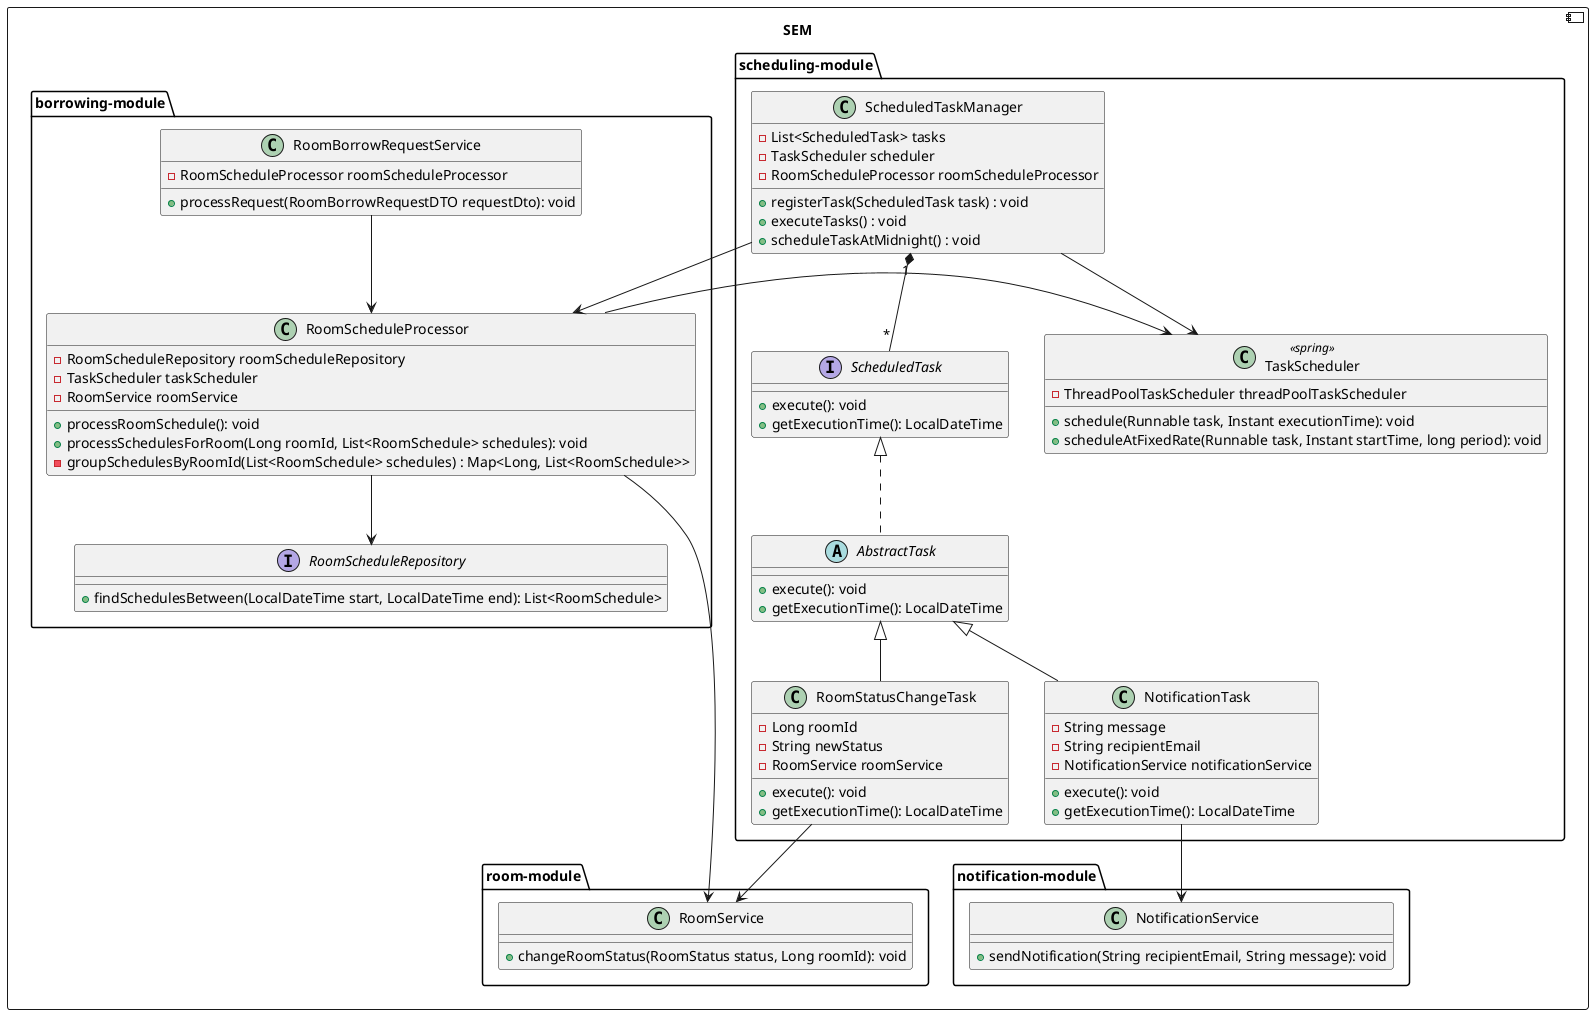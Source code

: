 @startuml
component SEM {
package scheduling-module {
    class ScheduledTaskManager {
        - List<ScheduledTask> tasks
        - TaskScheduler scheduler
        - RoomScheduleProcessor roomScheduleProcessor
        + registerTask(ScheduledTask task) : void
        + executeTasks() : void
        + scheduleTaskAtMidnight() : void
    }

    interface ScheduledTask {
        + execute(): void
        + getExecutionTime(): LocalDateTime
    }

    class TaskScheduler <<spring>> {
        - ThreadPoolTaskScheduler threadPoolTaskScheduler
        + schedule(Runnable task, Instant executionTime): void
        + scheduleAtFixedRate(Runnable task, Instant startTime, long period): void
    }

    abstract class AbstractTask implements ScheduledTask {
        + execute(): void
        + getExecutionTime(): LocalDateTime
    }

    class RoomStatusChangeTask extends AbstractTask {
        - Long roomId
        - String newStatus
        - RoomService roomService
        + execute(): void
        + getExecutionTime(): LocalDateTime
    }

    class NotificationTask extends AbstractTask {
        - String message
        - String recipientEmail
        - NotificationService notificationService
        + execute(): void
        + getExecutionTime(): LocalDateTime
    }

    ScheduledTaskManager "1" *-- "*" ScheduledTask
    ScheduledTaskManager --> TaskScheduler
}

package room-module {
    class RoomService {
        + changeRoomStatus(RoomStatus status, Long roomId): void
    }
}

package notification-module {
    class NotificationService {
        + sendNotification(String recipientEmail, String message): void
    }
}

package borrowing-module {
    class RoomScheduleProcessor {
        - RoomScheduleRepository roomScheduleRepository
        - TaskScheduler taskScheduler
        - RoomService roomService
        + processRoomSchedule(): void
        + processSchedulesForRoom(Long roomId, List<RoomSchedule> schedules): void
        - groupSchedulesByRoomId(List<RoomSchedule> schedules) : Map<Long, List<RoomSchedule>>
    }

    class RoomBorrowRequestService {
        - RoomScheduleProcessor roomScheduleProcessor
        + processRequest(RoomBorrowRequestDTO requestDto): void
    }

    interface RoomScheduleRepository {
        + findSchedulesBetween(LocalDateTime start, LocalDateTime end): List<RoomSchedule>
    }
}

RoomScheduleProcessor --> TaskScheduler
RoomScheduleProcessor --> RoomService
RoomScheduleProcessor --> RoomScheduleRepository
RoomBorrowRequestService --> RoomScheduleProcessor
RoomStatusChangeTask --> RoomService
NotificationTask --> NotificationService
ScheduledTaskManager --> RoomScheduleProcessor
}
@enduml
